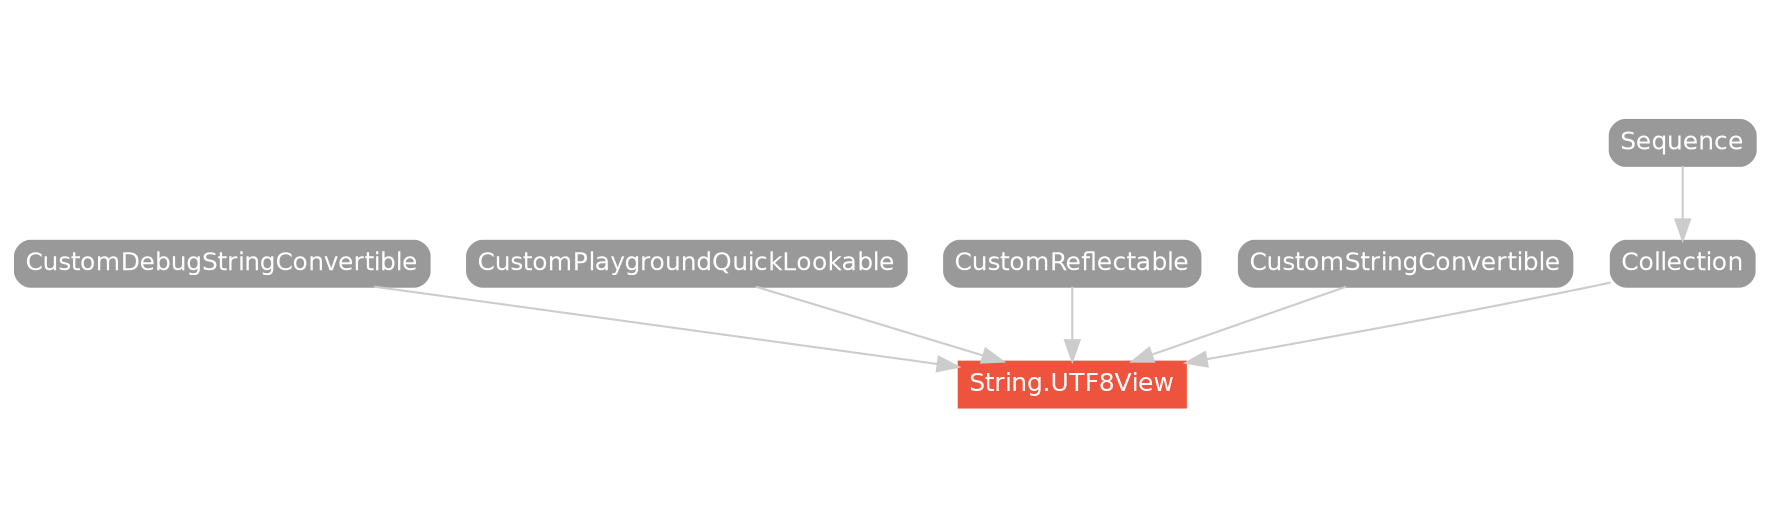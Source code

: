 strict digraph "String.UTF8View - Type Hierarchy - SwiftDoc.org" {
    pad="0.1,0.8"
    node [shape=box, style="filled,rounded", color="#999999", fillcolor="#999999", fontcolor=white, fontname=Helvetica, fontnames="Helvetica,sansserif", fontsize=12, margin="0.07,0.05", height="0.3"]
    edge [color="#cccccc"]
    "Collection" [URL="/protocol/Collection/hierarchy/"]
    "CustomDebugStringConvertible" [URL="/protocol/CustomDebugStringConvertible/hierarchy/"]
    "CustomPlaygroundQuickLookable" [URL="/protocol/CustomPlaygroundQuickLookable/hierarchy/"]
    "CustomReflectable" [URL="/protocol/CustomReflectable/hierarchy/"]
    "CustomStringConvertible" [URL="/protocol/CustomStringConvertible/hierarchy/"]
    "Sequence" [URL="/protocol/Sequence/hierarchy/"]
    "String.UTF8View" [URL="/type/String.UTF8View/", style="filled", fillcolor="#ee543d", color="#ee543d"]    "Collection" -> "String.UTF8View"
    "CustomStringConvertible" -> "String.UTF8View"
    "CustomDebugStringConvertible" -> "String.UTF8View"
    "CustomReflectable" -> "String.UTF8View"
    "CustomPlaygroundQuickLookable" -> "String.UTF8View"
    "Sequence" -> "Collection"
    subgraph Types {
        rank = max; "String.UTF8View";
    }
}